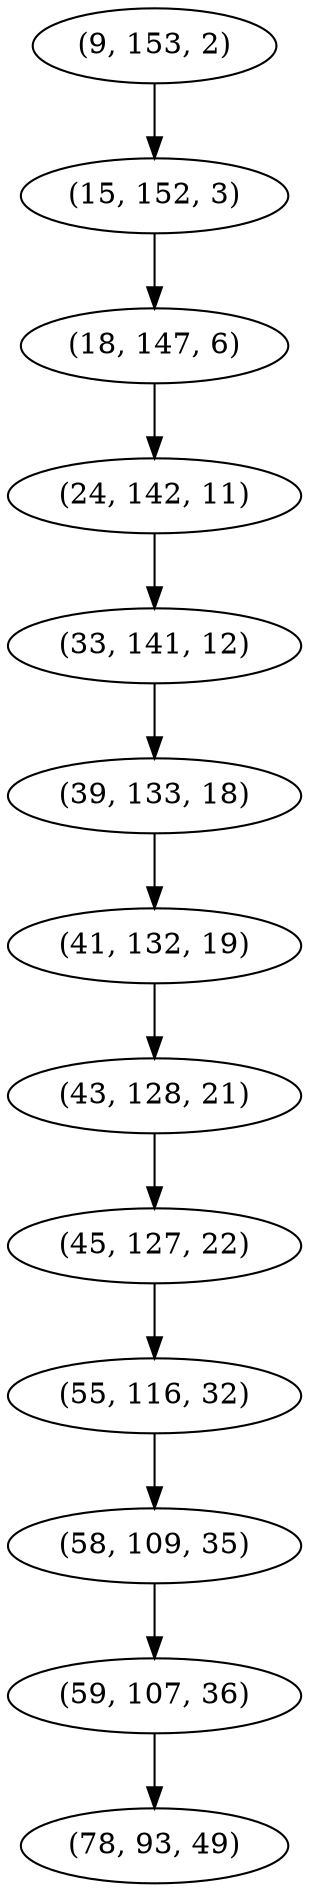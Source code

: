 digraph tree {
    "(9, 153, 2)";
    "(15, 152, 3)";
    "(18, 147, 6)";
    "(24, 142, 11)";
    "(33, 141, 12)";
    "(39, 133, 18)";
    "(41, 132, 19)";
    "(43, 128, 21)";
    "(45, 127, 22)";
    "(55, 116, 32)";
    "(58, 109, 35)";
    "(59, 107, 36)";
    "(78, 93, 49)";
    "(9, 153, 2)" -> "(15, 152, 3)";
    "(15, 152, 3)" -> "(18, 147, 6)";
    "(18, 147, 6)" -> "(24, 142, 11)";
    "(24, 142, 11)" -> "(33, 141, 12)";
    "(33, 141, 12)" -> "(39, 133, 18)";
    "(39, 133, 18)" -> "(41, 132, 19)";
    "(41, 132, 19)" -> "(43, 128, 21)";
    "(43, 128, 21)" -> "(45, 127, 22)";
    "(45, 127, 22)" -> "(55, 116, 32)";
    "(55, 116, 32)" -> "(58, 109, 35)";
    "(58, 109, 35)" -> "(59, 107, 36)";
    "(59, 107, 36)" -> "(78, 93, 49)";
}
